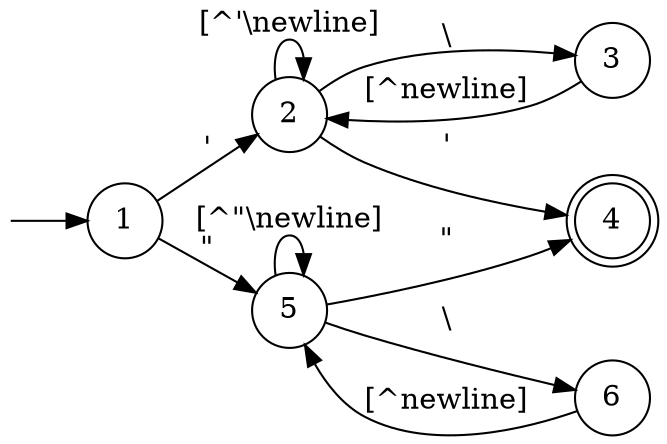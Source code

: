 digraph G {
    rankdir=LR
    node[shape="circle"]
    // edge[fontname="courier new"]
    0[label="",color=transparent,width=0]
    4[shape=doublecircle]
    0->1
    1->2[label="'"]
    2->2[label="[^'\\newline]"]
    2->3[label="\\"]
    3->2[label="[^newline]"]
    2->4[label="'"]
    1->5[label="\""]
    5->5[label="[^\"\\newline]"]
    5->6[label="\\"]
    6->5[label="[^newline]"]
    5->4[label="\""]
}